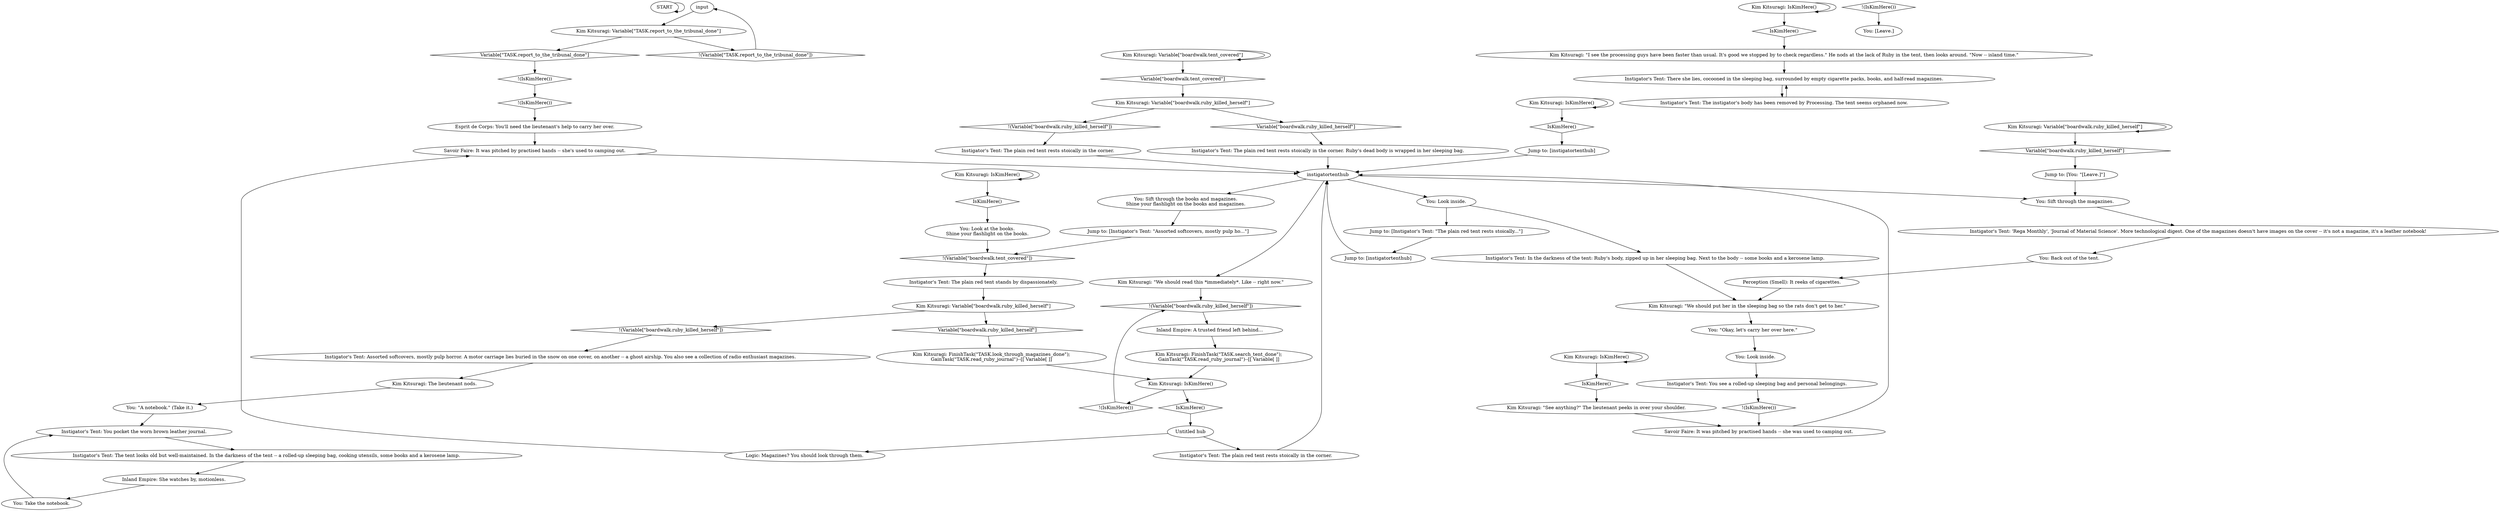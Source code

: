 # LAIR / INSTIGATORS TENT
# 1. Find Ruby's journal here.
#2. Use to stow away Ruby's body if she killed herself.
# ==================================================
digraph G {
	  0 [label="START"];
	  1 [label="input"];
	  2 [label="Kim Kitsuragi: Variable[\"boardwalk.tent_covered\"]"];
	  3 [label="Variable[\"boardwalk.tent_covered\"]", shape=diamond];
	  4 [label="!(Variable[\"boardwalk.tent_covered\"])", shape=diamond];
	  5 [label="Instigator's Tent: Assorted softcovers, mostly pulp horror. A motor carriage lies buried in the snow on one cover, on another -- a ghost airship. You also see a collection of radio enthusiast magazines."];
	  6 [label="Savoir Faire: It was pitched by practised hands -- she's used to camping out."];
	  7 [label="Jump to: [instigatortenthub]"];
	  8 [label="You: \"A notebook.\" (Take it.)"];
	  9 [label="Instigator's Tent: There she lies, cocooned in the sleeping bag, surrounded by empty cigarette packs, books, and half-read magazines."];
	  10 [label="Jump to: [You: \"[Leave.]\"]"];
	  11 [label="Inland Empire: She watches by, motionless."];
	  12 [label="Perception (Smell): It reeks of cigarettes."];
	  13 [label="Jump to: [Instigator's Tent: \"The plain red tent rests stoically...\"]"];
	  14 [label="Instigator's Tent: The tent looks old but well-maintained. In the darkness of the tent -- a rolled-up sleeping bag, cooking utensils, some books and a kerosene lamp."];
	  15 [label="Kim Kitsuragi: Variable[\"boardwalk.ruby_killed_herself\"]"];
	  16 [label="Variable[\"boardwalk.ruby_killed_herself\"]", shape=diamond];
	  17 [label="!(Variable[\"boardwalk.ruby_killed_herself\"])", shape=diamond];
	  18 [label="Jump to: [instigatortenthub]"];
	  19 [label="Instigator's Tent: The plain red tent rests stoically in the corner."];
	  20 [label="You: Look at the books.\nShine your flashlight on the books."];
	  21 [label="Kim Kitsuragi: \"We should put her in the sleeping bag so the rats don't get to her.\""];
	  22 [label="Untitled hub"];
	  23 [label="Kim Kitsuragi: \"We should read this *immediately*. Like -- right now.\""];
	  24 [label="You: Look inside."];
	  25 [label="Kim Kitsuragi: The lieutenant nods."];
	  26 [label="Kim Kitsuragi: IsKimHere()"];
	  27 [label="IsKimHere()", shape=diamond];
	  28 [label="!(IsKimHere())", shape=diamond];
	  29 [label="Kim Kitsuragi: IsKimHere()"];
	  30 [label="IsKimHere()", shape=diamond];
	  31 [label="!(IsKimHere())", shape=diamond];
	  32 [label="You: Take the notebook."];
	  33 [label="Kim Kitsuragi: FinishTask(\"TASK.look_through_magazines_done\");
GainTask(\"TASK.read_ruby_journal\")--[[ Variable[ ]]"];
	  34 [label="Savoir Faire: It was pitched by practised hands -- she was used to camping out."];
	  35 [label="You: Sift through the magazines."];
	  36 [label="You: [Leave.]"];
	  37 [label="Instigator's Tent: The instigator's body has been removed by Processing. The tent seems orphaned now."];
	  38 [label="Logic: Magazines? You should look through them."];
	  39 [label="You: Back out of the tent."];
	  40 [label="Kim Kitsuragi: IsKimHere()"];
	  41 [label="IsKimHere()", shape=diamond];
	  42 [label="!(IsKimHere())", shape=diamond];
	  43 [label="Kim Kitsuragi: IsKimHere()"];
	  44 [label="IsKimHere()", shape=diamond];
	  45 [label="!(IsKimHere())", shape=diamond];
	  46 [label="Kim Kitsuragi: Variable[\"boardwalk.ruby_killed_herself\"]"];
	  47 [label="Variable[\"boardwalk.ruby_killed_herself\"]", shape=diamond];
	  48 [label="!(Variable[\"boardwalk.ruby_killed_herself\"])", shape=diamond];
	  49 [label="Instigator's Tent: You pocket the worn brown leather journal."];
	  50 [label="Kim Kitsuragi: IsKimHere()"];
	  51 [label="IsKimHere()", shape=diamond];
	  52 [label="!(IsKimHere())", shape=diamond];
	  53 [label="Instigator's Tent: 'Rega Monthly', 'Journal of Material Science'. More technological digest. One of the magazines doesn't have images on the cover -- it's not a magazine, it's a leather notebook!"];
	  54 [label="You: Look inside."];
	  55 [label="Kim Kitsuragi: Variable[\"TASK.report_to_the_tribunal_done\"]"];
	  56 [label="Variable[\"TASK.report_to_the_tribunal_done\"]", shape=diamond];
	  57 [label="!(Variable[\"TASK.report_to_the_tribunal_done\"])", shape=diamond];
	  58 [label="Kim Kitsuragi: \"See anything?\" The lieutenant peeks in over your shoulder."];
	  59 [label="You: Sift through the books and magazines.\nShine your flashlight on the books and magazines."];
	  60 [label="Instigator's Tent: You see a rolled-up sleeping bag and personal belongings."];
	  61 [label="Instigator's Tent: The plain red tent rests stoically in the corner. Ruby's dead body is wrapped in her sleeping bag."];
	  62 [label="You: \"Okay, let's carry her over here.\""];
	  63 [label="Inland Empire: A trusted friend left behind..."];
	  64 [label="Kim Kitsuragi: \"I see the processing guys have been faster than usual. It's good we stopped by to check regardless.\" He nods at the lack of Ruby in the tent, then looks around. \"Now -- island time.\""];
	  65 [label="Jump to: [Instigator's Tent: \"Assorted softcovers, mostly pulp ho...\"]"];
	  66 [label="instigatortenthub"];
	  67 [label="Instigator's Tent: In the darkness of the tent: Ruby's body, zipped up in her sleeping bag. Next to the body -- some books and a kerosene lamp."];
	  68 [label="Esprit de Corps: You'll need the lieutenant's help to carry her over."];
	  69 [label="Kim Kitsuragi: FinishTask(\"TASK.search_tent_done\");
GainTask(\"TASK.read_ruby_journal\")--[[ Variable[ ]]"];
	  70 [label="Kim Kitsuragi: Variable[\"boardwalk.ruby_killed_herself\"]"];
	  71 [label="Variable[\"boardwalk.ruby_killed_herself\"]", shape=diamond];
	  72 [label="!(Variable[\"boardwalk.ruby_killed_herself\"])", shape=diamond];
	  73 [label="Instigator's Tent: The plain red tent rests stoically in the corner."];
	  74 [label="Instigator's Tent: The plain red tent stands by dispassionately."];
	  0 -> 0
	  1 -> 55
	  2 -> 2
	  2 -> 3
	  3 -> 70
	  4 -> 74
	  5 -> 25
	  6 -> 66
	  7 -> 66
	  8 -> 49
	  9 -> 37
	  10 -> 35
	  11 -> 32
	  12 -> 21
	  13 -> 18
	  14 -> 11
	  15 -> 16
	  15 -> 15
	  16 -> 10
	  17 -> 63
	  18 -> 66
	  19 -> 66
	  20 -> 4
	  21 -> 62
	  22 -> 19
	  22 -> 38
	  23 -> 17
	  24 -> 60
	  25 -> 8
	  26 -> 26
	  26 -> 27
	  27 -> 58
	  28 -> 34
	  29 -> 29
	  29 -> 30
	  30 -> 20
	  31 -> 68
	  32 -> 49
	  33 -> 50
	  34 -> 66
	  35 -> 53
	  37 -> 9
	  38 -> 6
	  39 -> 12
	  40 -> 40
	  40 -> 41
	  41 -> 7
	  42 -> 31
	  43 -> 43
	  43 -> 44
	  44 -> 64
	  45 -> 36
	  46 -> 48
	  46 -> 47
	  47 -> 33
	  48 -> 5
	  49 -> 14
	  50 -> 51
	  50 -> 52
	  51 -> 22
	  52 -> 17
	  53 -> 39
	  54 -> 67
	  54 -> 13
	  55 -> 56
	  55 -> 57
	  56 -> 42
	  57 -> 1
	  58 -> 34
	  59 -> 65
	  60 -> 28
	  61 -> 66
	  62 -> 24
	  63 -> 69
	  64 -> 9
	  65 -> 4
	  66 -> 35
	  66 -> 59
	  66 -> 54
	  66 -> 23
	  67 -> 21
	  68 -> 6
	  69 -> 50
	  70 -> 72
	  70 -> 71
	  71 -> 61
	  72 -> 73
	  73 -> 66
	  74 -> 46
}

